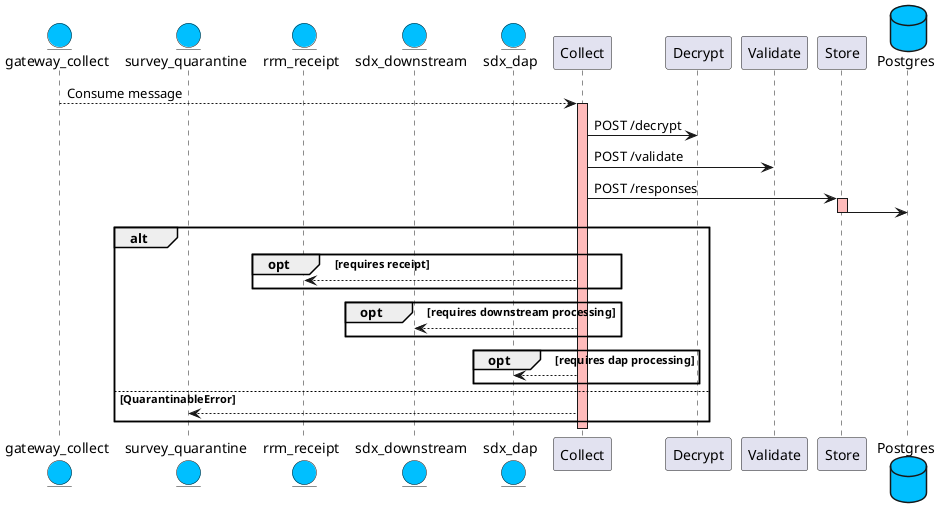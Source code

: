 @startuml

skinparam EntityBackgroundColor DeepSkyBlue
skinparam DatabaseBackgroundColor DeepSkyBlue

entity gateway_collect
entity survey_quarantine
entity rrm_receipt
entity sdx_downstream
entity sdx_dap

participant Collect
participant Decrypt
participant Validate
participant Store

database Postgres

gateway_collect --> Collect: Consume message
activate Collect #FFBBBB
Collect -> Decrypt: POST /decrypt
Collect -> Validate: POST /validate
Collect -> Store: POST /responses
activate Store #FFBBBB
Store -> Postgres
deactivate Store

alt

    opt requires receipt
        Collect --> rrm_receipt
    end

    opt requires downstream processing
        Collect --> sdx_downstream
    end

    opt requires dap processing
        Collect --> sdx_dap
    end

else  QuarantinableError
    Collect --> survey_quarantine
end

deactivate Collect

@enduml